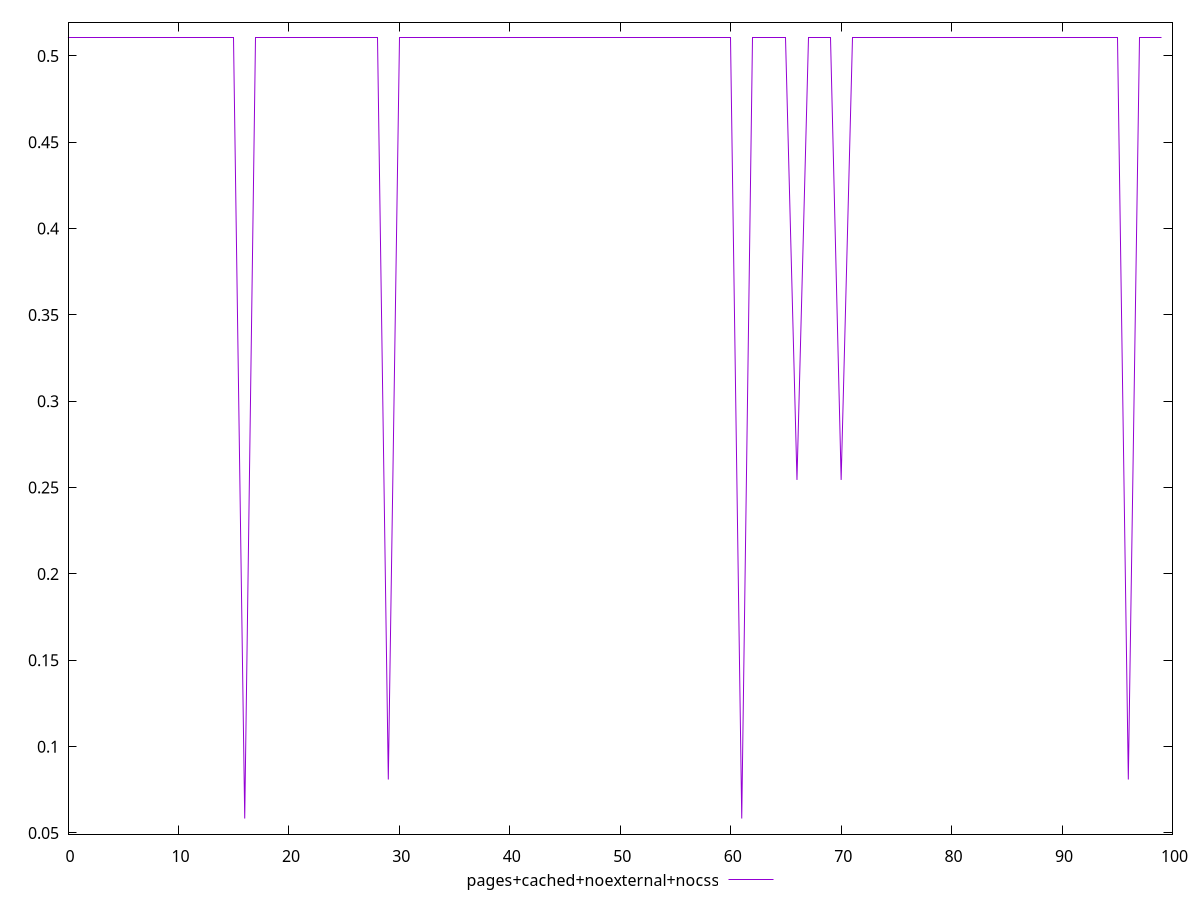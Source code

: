 $_pagesCachedNoexternalNocss <<EOF
0.5104268062017119
0.5104268062017119
0.5104268062017119
0.5104268062017119
0.5104268062017119
0.5104268062017119
0.5104268062017119
0.5104268062017119
0.5104268062017119
0.5104268062017119
0.5104268062017119
0.5104268062017119
0.5104268062017119
0.5104268062017119
0.5104268062017119
0.5104268062017119
0.05836683666802267
0.5104268062017119
0.5104268062017119
0.5104268062017119
0.5104268062017119
0.5104268062017119
0.5104268062017119
0.5104268062017119
0.5104268062017119
0.5104268062017119
0.5104268062017119
0.5104268062017119
0.5104268062017119
0.08095818014398626
0.5104268062017119
0.5104268062017119
0.5104268062017119
0.5104268062017119
0.5104268062017119
0.5104268062017119
0.5104268062017119
0.5104268062017119
0.5104268062017119
0.5104268062017119
0.5104268062017119
0.5104268062017119
0.5104268062017119
0.5104268062017119
0.5104268062017119
0.5104268062017119
0.5104268062017119
0.5104268062017119
0.5104268062017119
0.5104268062017119
0.5104268062017119
0.5104268062017119
0.5104268062017119
0.5104268062017119
0.5104268062017119
0.5104268062017119
0.5104268062017119
0.5104268062017119
0.5104268062017119
0.5104268062017119
0.5104268062017119
0.05836683666802267
0.5104268062017119
0.5104268062017119
0.5104268062017119
0.5104268062017119
0.2544394158240192
0.5104268062017119
0.5104268062017119
0.5104268062017119
0.2544394158240192
0.5104268062017119
0.5104268062017119
0.5104268062017119
0.5104268062017119
0.5104268062017119
0.5104268062017119
0.5104268062017119
0.5104268062017119
0.5104268062017119
0.5104268062017119
0.5104268062017119
0.5104268062017119
0.5104268062017119
0.5104268062017119
0.5104268062017119
0.5104268062017119
0.5104268062017119
0.5104268062017119
0.5104268062017119
0.5104268062017119
0.5104268062017119
0.5104268062017119
0.5104268062017119
0.5104268062017119
0.5104268062017119
0.08095818014398626
0.5104268062017119
0.5104268062017119
0.5104268062017119
EOF
set key outside below
set terminal pngcairo
set output "report_00005_2020-11-02T22-26-11.212Z/cumulative-layout-shift/pages+cached+noexternal+nocss//score.png"
set yrange [0.049325637277348885:0.5194680055923857]
plot $_pagesCachedNoexternalNocss title "pages+cached+noexternal+nocss" with line ,